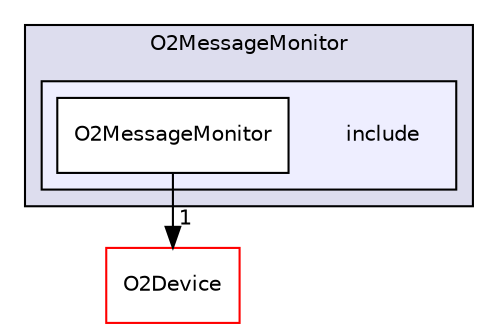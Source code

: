 digraph "/home/travis/build/AliceO2Group/AliceO2/Utilities/O2MessageMonitor/include" {
  bgcolor=transparent;
  compound=true
  node [ fontsize="10", fontname="Helvetica"];
  edge [ labelfontsize="10", labelfontname="Helvetica"];
  subgraph clusterdir_128e7457a060fa7b176dc57431c84710 {
    graph [ bgcolor="#ddddee", pencolor="black", label="O2MessageMonitor" fontname="Helvetica", fontsize="10", URL="dir_128e7457a060fa7b176dc57431c84710.html"]
  subgraph clusterdir_6b56571caff32114415aa1746cf6f43a {
    graph [ bgcolor="#eeeeff", pencolor="black", label="" URL="dir_6b56571caff32114415aa1746cf6f43a.html"];
    dir_6b56571caff32114415aa1746cf6f43a [shape=plaintext label="include"];
    dir_52868329261a2bb4a0764e51d8bef9af [shape=box label="O2MessageMonitor" color="black" fillcolor="white" style="filled" URL="dir_52868329261a2bb4a0764e51d8bef9af.html"];
  }
  }
  dir_f35ccb320b67f1c85d228c773db13bda [shape=box label="O2Device" color="red" URL="dir_f35ccb320b67f1c85d228c773db13bda.html"];
  dir_52868329261a2bb4a0764e51d8bef9af->dir_f35ccb320b67f1c85d228c773db13bda [headlabel="1", labeldistance=1.5 headhref="dir_000635_000628.html"];
}
